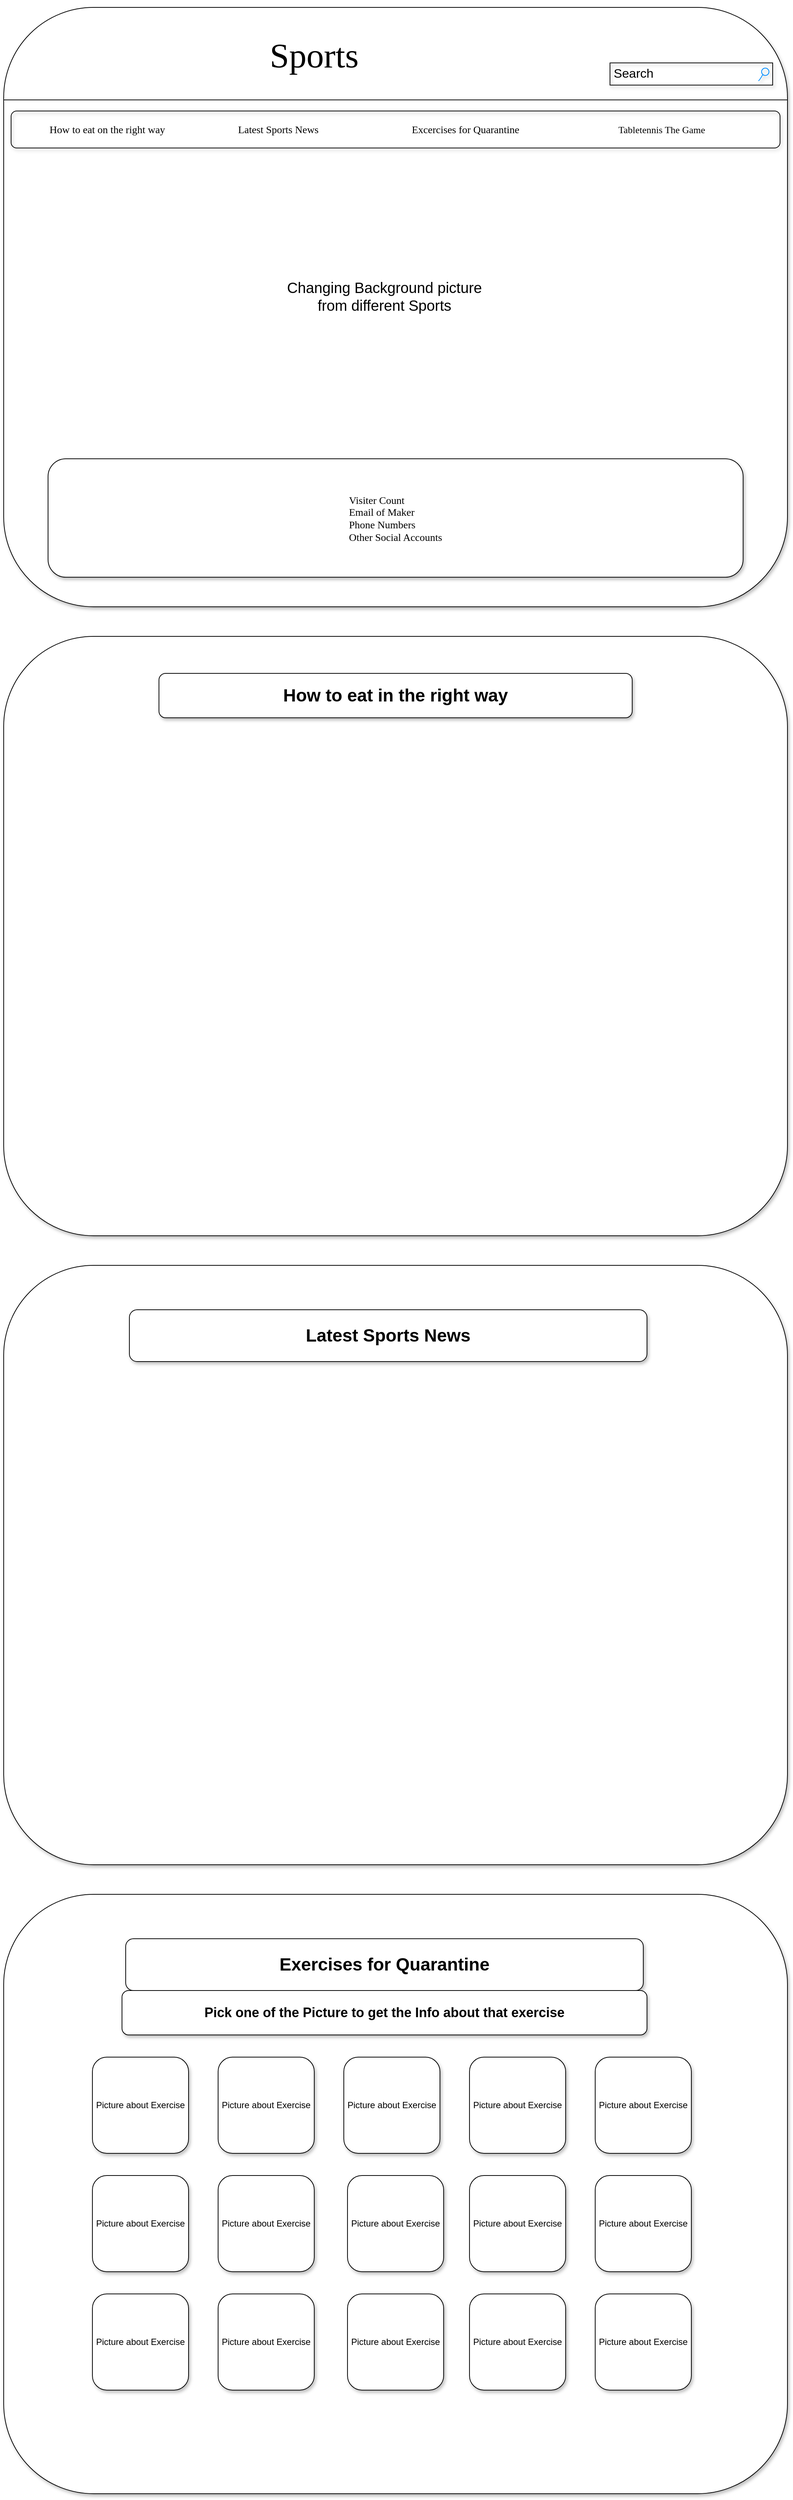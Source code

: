 <mxfile version="14.1.9" type="github">
  <diagram name="Page-1" id="03018318-947c-dd8e-b7a3-06fadd420f32">
    <mxGraphModel dx="1173" dy="729" grid="1" gridSize="10" guides="1" tooltips="1" connect="1" arrows="1" fold="1" page="1" pageScale="1" pageWidth="1100" pageHeight="850" math="0" shadow="0">
      <root>
        <mxCell id="0" />
        <mxCell id="1" parent="0" />
        <mxCell id="677b7b8949515195-1" value="" style="whiteSpace=wrap;html=1;shadow=1;labelBackgroundColor=none;strokeWidth=1;fontFamily=Comic Sans MS;fontSize=12;align=center;comic=0;gradientDirection=north;sketch=0;rounded=1;" parent="1" vertex="1">
          <mxGeometry x="20" y="20" width="1060" height="810" as="geometry" />
        </mxCell>
        <mxCell id="677b7b8949515195-2" value="&lt;p style=&quot;font-size: 47px;&quot;&gt;&lt;font face=&quot;Comic Sans MS&quot; style=&quot;font-size: 47px;&quot;&gt;Sports&lt;/font&gt;&lt;/p&gt;" style="whiteSpace=wrap;html=1;shadow=0;labelBackgroundColor=none;strokeWidth=1;fontFamily=Verdana;fontSize=47;align=center;comic=1;fillColor=none;rounded=1;strokeColor=none;verticalAlign=middle;" parent="1" vertex="1">
          <mxGeometry x="60" y="40" width="760" height="90" as="geometry" />
        </mxCell>
        <mxCell id="677b7b8949515195-3" value="Search" style="strokeWidth=1;shadow=1;dashed=0;align=center;html=1;shape=mxgraph.mockup.forms.searchBox;mainText=;strokeColor2=#008cff;fontSize=17;align=left;spacingLeft=3;labelBackgroundColor=none;comic=1;fillColor=none;labelBorderColor=none;sketch=0;" parent="1" vertex="1">
          <mxGeometry x="840" y="95" width="220" height="30" as="geometry" />
        </mxCell>
        <mxCell id="677b7b8949515195-9" value="" style="line;strokeWidth=1;html=1;shadow=0;labelBackgroundColor=none;fillColor=none;fontFamily=Verdana;fontSize=14;align=center;comic=1;sketch=1;" parent="1" vertex="1">
          <mxGeometry x="20" y="140" width="1060" height="10" as="geometry" />
        </mxCell>
        <mxCell id="677b7b8949515195-10" value="" style="whiteSpace=wrap;html=1;shadow=1;labelBackgroundColor=none;strokeWidth=1;fillColor=none;fontFamily=Verdana;fontSize=12;align=center;comic=0;sketch=0;rounded=1;" parent="1" vertex="1">
          <mxGeometry x="30" y="160" width="1040" height="50" as="geometry" />
        </mxCell>
        <mxCell id="677b7b8949515195-11" value="How to eat on the right way" style="text;html=1;points=[];align=left;verticalAlign=top;spacingTop=-4;fontSize=14;fontFamily=Verdana;" parent="1" vertex="1">
          <mxGeometry x="80" y="175" width="200" height="20" as="geometry" />
        </mxCell>
        <mxCell id="677b7b8949515195-12" value="Latest Sports News" style="text;html=1;points=[];align=left;verticalAlign=top;spacingTop=-4;fontSize=14;fontFamily=Verdana;" parent="1" vertex="1">
          <mxGeometry x="335" y="175" width="150" height="20" as="geometry" />
        </mxCell>
        <mxCell id="677b7b8949515195-13" value="Excercises for Quarantine" style="text;html=1;points=[];align=left;verticalAlign=top;spacingTop=-4;fontSize=14;fontFamily=Verdana;" parent="1" vertex="1">
          <mxGeometry x="570" y="175" width="190" height="20" as="geometry" />
        </mxCell>
        <mxCell id="677b7b8949515195-15" value="&lt;div style=&quot;text-align: justify ; font-size: 14px&quot;&gt;&lt;br&gt;&lt;/div&gt;&lt;div style=&quot;text-align: justify ; font-size: 14px&quot;&gt;&lt;font style=&quot;font-size: 14px&quot;&gt;&lt;br&gt;&lt;/font&gt;&lt;/div&gt;&lt;div style=&quot;text-align: justify ; font-size: 14px&quot;&gt;&lt;font style=&quot;font-size: 14px&quot;&gt;Visiter Count&lt;/font&gt;&lt;/div&gt;&lt;div style=&quot;text-align: justify ; font-size: 14px&quot;&gt;&lt;font style=&quot;font-size: 14px&quot;&gt;Email of Maker&lt;/font&gt;&lt;/div&gt;&lt;div style=&quot;text-align: justify ; font-size: 14px&quot;&gt;&lt;font style=&quot;font-size: 14px&quot;&gt;Phone Numbers&lt;/font&gt;&lt;/div&gt;&lt;div style=&quot;text-align: justify ; font-size: 14px&quot;&gt;&lt;font style=&quot;font-size: 14px&quot;&gt;Other Social Accounts&lt;/font&gt;&lt;/div&gt;" style="whiteSpace=wrap;html=1;shadow=1;labelBackgroundColor=none;strokeWidth=1;fontFamily=Verdana;fontSize=12;align=center;verticalAlign=top;spacing=10;comic=0;sketch=0;rounded=1;" parent="1" vertex="1">
          <mxGeometry x="80" y="630" width="940" height="160" as="geometry" />
        </mxCell>
        <mxCell id="FqH0IEODXZGcoSVXCvni-1" value="&lt;span style=&quot;font-size: 20px&quot;&gt;Changing Background picture&lt;br&gt;from different Sports&lt;br&gt;&lt;/span&gt;" style="text;html=1;strokeColor=none;fillColor=none;align=center;verticalAlign=middle;whiteSpace=wrap;rounded=0;" parent="1" vertex="1">
          <mxGeometry x="390" y="340" width="290" height="140" as="geometry" />
        </mxCell>
        <mxCell id="nDGetDEKoiDjGCJt77-l-8" value="" style="rounded=1;whiteSpace=wrap;html=1;shadow=1;" parent="1" vertex="1">
          <mxGeometry x="20" y="870" width="1060" height="810" as="geometry" />
        </mxCell>
        <mxCell id="nDGetDEKoiDjGCJt77-l-10" value="&lt;h1&gt;How to eat in the right way&lt;/h1&gt;" style="rounded=1;whiteSpace=wrap;html=1;shadow=1;" parent="1" vertex="1">
          <mxGeometry x="230" y="920" width="640" height="60" as="geometry" />
        </mxCell>
        <mxCell id="nDGetDEKoiDjGCJt77-l-11" value="" style="rounded=1;whiteSpace=wrap;html=1;sketch=0;strokeColor=#000000;fillColor=#ffffff;gradientColor=none;shadow=1;" parent="1" vertex="1">
          <mxGeometry x="20" y="1720" width="1060" height="810" as="geometry" />
        </mxCell>
        <mxCell id="nDGetDEKoiDjGCJt77-l-13" value="&lt;h1&gt;Latest Sports News&lt;/h1&gt;" style="rounded=1;whiteSpace=wrap;html=1;sketch=0;strokeColor=#000000;fillColor=#ffffff;gradientColor=none;shadow=1;" parent="1" vertex="1">
          <mxGeometry x="190" y="1780" width="700" height="70" as="geometry" />
        </mxCell>
        <mxCell id="nDGetDEKoiDjGCJt77-l-14" value="" style="rounded=1;whiteSpace=wrap;html=1;sketch=0;strokeColor=#000000;fillColor=#ffffff;gradientColor=none;shadow=1;" parent="1" vertex="1">
          <mxGeometry x="20" y="2570" width="1060" height="810" as="geometry" />
        </mxCell>
        <mxCell id="nDGetDEKoiDjGCJt77-l-15" value="&lt;h1&gt;Exercises for Quarantine&lt;/h1&gt;" style="rounded=1;whiteSpace=wrap;html=1;sketch=0;strokeColor=#000000;fillColor=#ffffff;gradientColor=none;shadow=1;" parent="1" vertex="1">
          <mxGeometry x="185" y="2630" width="700" height="70" as="geometry" />
        </mxCell>
        <mxCell id="nDGetDEKoiDjGCJt77-l-16" value="Picture about Exercise" style="whiteSpace=wrap;html=1;aspect=fixed;sketch=0;strokeColor=#000000;fillColor=#ffffff;gradientColor=none;shadow=1;rounded=1;" parent="1" vertex="1">
          <mxGeometry x="140" y="2790" width="130" height="130" as="geometry" />
        </mxCell>
        <mxCell id="nDGetDEKoiDjGCJt77-l-18" value="Picture about Exercise" style="whiteSpace=wrap;html=1;aspect=fixed;sketch=0;strokeColor=#000000;fillColor=#ffffff;gradientColor=none;shadow=1;rounded=1;" parent="1" vertex="1">
          <mxGeometry x="310" y="2790" width="130" height="130" as="geometry" />
        </mxCell>
        <mxCell id="nDGetDEKoiDjGCJt77-l-19" value="Picture about Exercise" style="whiteSpace=wrap;html=1;aspect=fixed;sketch=0;strokeColor=#000000;fillColor=#ffffff;gradientColor=none;shadow=1;rounded=1;" parent="1" vertex="1">
          <mxGeometry x="480" y="2790" width="130" height="130" as="geometry" />
        </mxCell>
        <mxCell id="nDGetDEKoiDjGCJt77-l-20" value="Picture about Exercise" style="whiteSpace=wrap;html=1;aspect=fixed;sketch=0;strokeColor=#000000;fillColor=#ffffff;gradientColor=none;shadow=1;rounded=1;" parent="1" vertex="1">
          <mxGeometry x="310" y="2950" width="130" height="130" as="geometry" />
        </mxCell>
        <mxCell id="nDGetDEKoiDjGCJt77-l-21" value="Picture about Exercise" style="whiteSpace=wrap;html=1;aspect=fixed;sketch=0;strokeColor=#000000;fillColor=#ffffff;gradientColor=none;shadow=1;rounded=1;" parent="1" vertex="1">
          <mxGeometry x="140" y="2950" width="130" height="130" as="geometry" />
        </mxCell>
        <mxCell id="nDGetDEKoiDjGCJt77-l-22" value="Picture about Exercise" style="whiteSpace=wrap;html=1;aspect=fixed;sketch=0;strokeColor=#000000;fillColor=#ffffff;gradientColor=none;shadow=1;rounded=1;" parent="1" vertex="1">
          <mxGeometry x="485" y="2950" width="130" height="130" as="geometry" />
        </mxCell>
        <mxCell id="nDGetDEKoiDjGCJt77-l-23" value="Picture about Exercise" style="whiteSpace=wrap;html=1;aspect=fixed;sketch=0;strokeColor=#000000;fillColor=#ffffff;gradientColor=none;shadow=1;rounded=1;" parent="1" vertex="1">
          <mxGeometry x="650" y="2790" width="130" height="130" as="geometry" />
        </mxCell>
        <mxCell id="nDGetDEKoiDjGCJt77-l-24" value="Picture about Exercise" style="whiteSpace=wrap;html=1;aspect=fixed;sketch=0;strokeColor=#000000;fillColor=#ffffff;gradientColor=none;shadow=1;rounded=1;" parent="1" vertex="1">
          <mxGeometry x="650" y="2950" width="130" height="130" as="geometry" />
        </mxCell>
        <mxCell id="nDGetDEKoiDjGCJt77-l-25" value="Picture about Exercise" style="whiteSpace=wrap;html=1;aspect=fixed;sketch=0;strokeColor=#000000;fillColor=#ffffff;gradientColor=none;shadow=1;rounded=1;" parent="1" vertex="1">
          <mxGeometry x="820" y="2790" width="130" height="130" as="geometry" />
        </mxCell>
        <mxCell id="nDGetDEKoiDjGCJt77-l-26" value="Picture about Exercise" style="whiteSpace=wrap;html=1;aspect=fixed;sketch=0;strokeColor=#000000;fillColor=#ffffff;gradientColor=none;shadow=1;rounded=1;" parent="1" vertex="1">
          <mxGeometry x="820" y="2950" width="130" height="130" as="geometry" />
        </mxCell>
        <mxCell id="nDGetDEKoiDjGCJt77-l-27" value="Picture about Exercise" style="whiteSpace=wrap;html=1;aspect=fixed;sketch=0;strokeColor=#000000;fillColor=#ffffff;gradientColor=none;rounded=1;shadow=1;" parent="1" vertex="1">
          <mxGeometry x="820" y="3110" width="130" height="130" as="geometry" />
        </mxCell>
        <mxCell id="nDGetDEKoiDjGCJt77-l-28" value="Picture about Exercise" style="whiteSpace=wrap;html=1;aspect=fixed;sketch=0;strokeColor=#000000;fillColor=#ffffff;gradientColor=none;rounded=1;shadow=1;" parent="1" vertex="1">
          <mxGeometry x="650" y="3110" width="130" height="130" as="geometry" />
        </mxCell>
        <mxCell id="nDGetDEKoiDjGCJt77-l-29" value="Picture about Exercise" style="whiteSpace=wrap;html=1;aspect=fixed;sketch=0;strokeColor=#000000;fillColor=#ffffff;gradientColor=none;shadow=1;rounded=1;" parent="1" vertex="1">
          <mxGeometry x="485" y="3110" width="130" height="130" as="geometry" />
        </mxCell>
        <mxCell id="nDGetDEKoiDjGCJt77-l-30" value="Picture about Exercise" style="whiteSpace=wrap;html=1;aspect=fixed;sketch=0;strokeColor=#000000;fillColor=#ffffff;gradientColor=none;shadow=1;rounded=1;" parent="1" vertex="1">
          <mxGeometry x="310" y="3110" width="130" height="130" as="geometry" />
        </mxCell>
        <mxCell id="nDGetDEKoiDjGCJt77-l-31" value="Picture about Exercise" style="whiteSpace=wrap;html=1;aspect=fixed;sketch=0;strokeColor=#000000;fillColor=#ffffff;gradientColor=none;shadow=1;rounded=1;" parent="1" vertex="1">
          <mxGeometry x="140" y="3110" width="130" height="130" as="geometry" />
        </mxCell>
        <mxCell id="nDGetDEKoiDjGCJt77-l-32" value="&lt;h2&gt;Pick one of the Picture to get the Info about that exercise&lt;/h2&gt;" style="rounded=1;whiteSpace=wrap;html=1;sketch=0;strokeColor=#000000;fillColor=#ffffff;gradientColor=none;glass=0;shadow=1;" parent="1" vertex="1">
          <mxGeometry x="180" y="2700" width="710" height="60" as="geometry" />
        </mxCell>
        <mxCell id="rip5tS6j1wsVapRwsfgn-2" value="Tabletennis The Game" style="text;html=1;strokeColor=none;fillColor=none;align=center;verticalAlign=middle;whiteSpace=wrap;rounded=0;shadow=1;comic=1;sketch=0;fontFamily=Verdana;fontSize=13;" vertex="1" parent="1">
          <mxGeometry x="790" y="170" width="240" height="30" as="geometry" />
        </mxCell>
      </root>
    </mxGraphModel>
  </diagram>
</mxfile>
